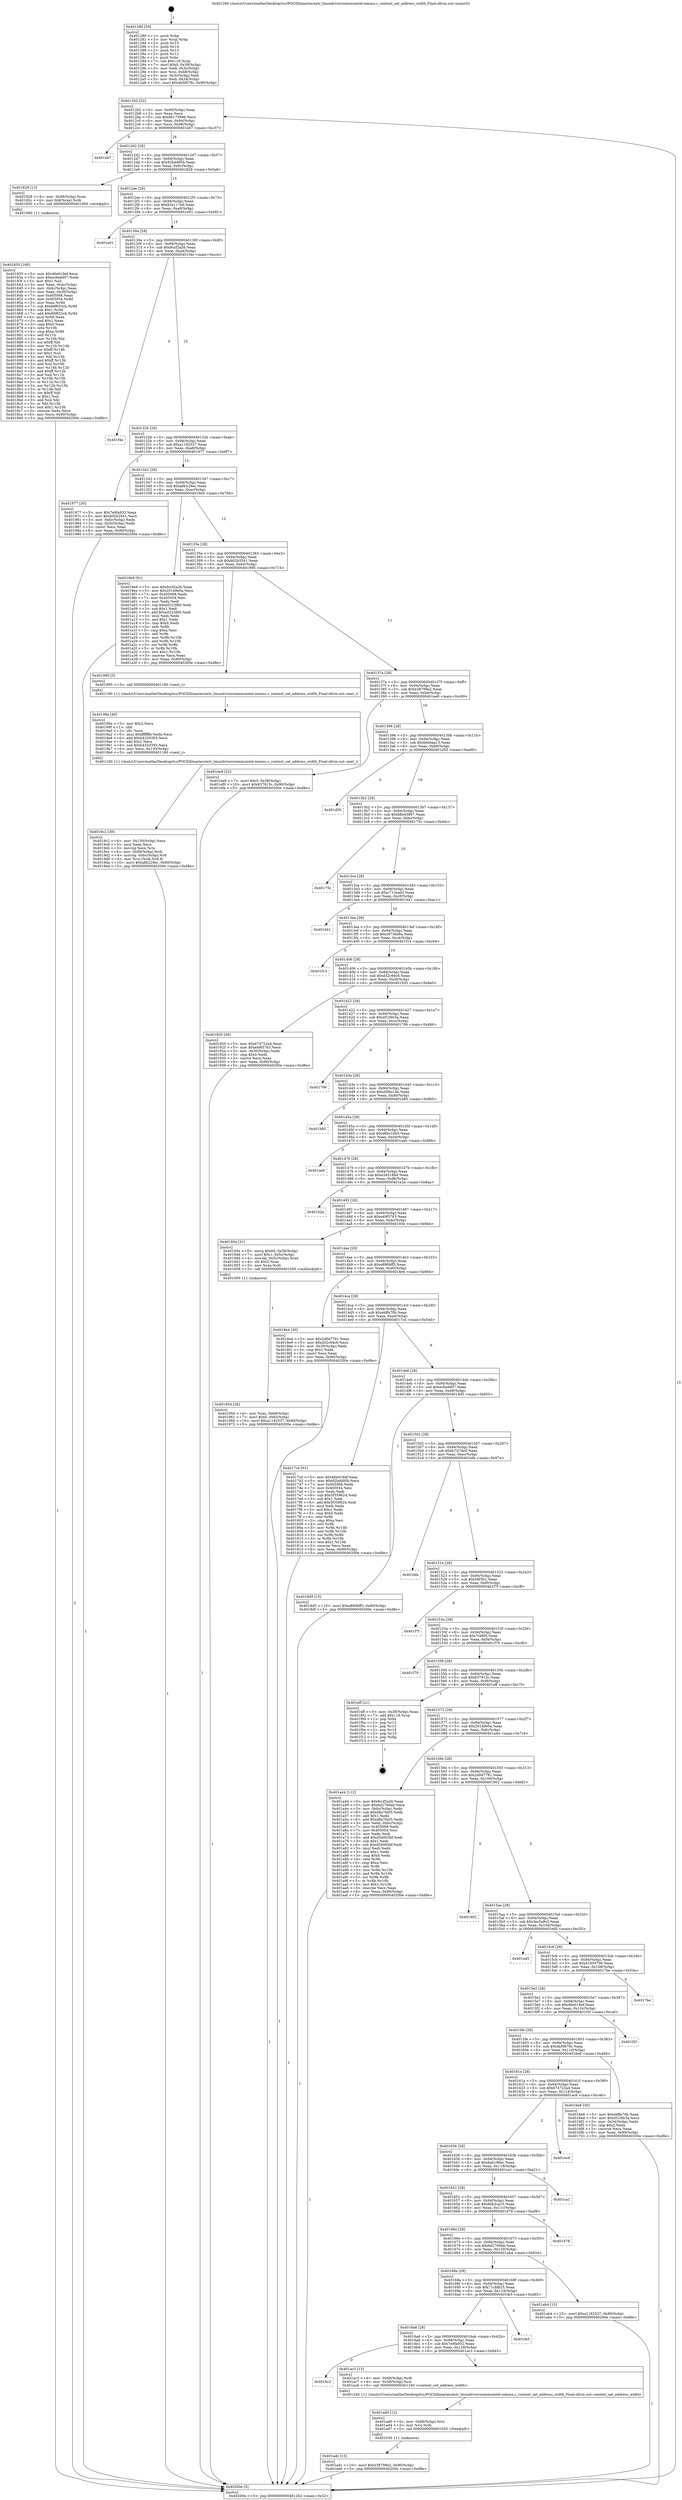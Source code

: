 digraph "0x401280" {
  label = "0x401280 (/mnt/c/Users/mathe/Desktop/tcc/POCII/binaries/extr_linuxdriversiommuintel-iommu.c_context_set_address_width_Final-ollvm.out::main(0))"
  labelloc = "t"
  node[shape=record]

  Entry [label="",width=0.3,height=0.3,shape=circle,fillcolor=black,style=filled]
  "0x4012b2" [label="{
     0x4012b2 [32]\l
     | [instrs]\l
     &nbsp;&nbsp;0x4012b2 \<+6\>: mov -0x90(%rbp),%eax\l
     &nbsp;&nbsp;0x4012b8 \<+2\>: mov %eax,%ecx\l
     &nbsp;&nbsp;0x4012ba \<+6\>: sub $0x86175996,%ecx\l
     &nbsp;&nbsp;0x4012c0 \<+6\>: mov %eax,-0x94(%rbp)\l
     &nbsp;&nbsp;0x4012c6 \<+6\>: mov %ecx,-0x98(%rbp)\l
     &nbsp;&nbsp;0x4012cc \<+6\>: je 0000000000401eb7 \<main+0xc37\>\l
  }"]
  "0x401eb7" [label="{
     0x401eb7\l
  }", style=dashed]
  "0x4012d2" [label="{
     0x4012d2 [28]\l
     | [instrs]\l
     &nbsp;&nbsp;0x4012d2 \<+5\>: jmp 00000000004012d7 \<main+0x57\>\l
     &nbsp;&nbsp;0x4012d7 \<+6\>: mov -0x94(%rbp),%eax\l
     &nbsp;&nbsp;0x4012dd \<+5\>: sub $0x92bdd95b,%eax\l
     &nbsp;&nbsp;0x4012e2 \<+6\>: mov %eax,-0x9c(%rbp)\l
     &nbsp;&nbsp;0x4012e8 \<+6\>: je 0000000000401828 \<main+0x5a8\>\l
  }"]
  Exit [label="",width=0.3,height=0.3,shape=circle,fillcolor=black,style=filled,peripheries=2]
  "0x401828" [label="{
     0x401828 [13]\l
     | [instrs]\l
     &nbsp;&nbsp;0x401828 \<+4\>: mov -0x48(%rbp),%rax\l
     &nbsp;&nbsp;0x40182c \<+4\>: mov 0x8(%rax),%rdi\l
     &nbsp;&nbsp;0x401830 \<+5\>: call 0000000000401060 \<atoi@plt\>\l
     | [calls]\l
     &nbsp;&nbsp;0x401060 \{1\} (unknown)\l
  }"]
  "0x4012ee" [label="{
     0x4012ee [28]\l
     | [instrs]\l
     &nbsp;&nbsp;0x4012ee \<+5\>: jmp 00000000004012f3 \<main+0x73\>\l
     &nbsp;&nbsp;0x4012f3 \<+6\>: mov -0x94(%rbp),%eax\l
     &nbsp;&nbsp;0x4012f9 \<+5\>: sub $0x92e117e6,%eax\l
     &nbsp;&nbsp;0x4012fe \<+6\>: mov %eax,-0xa0(%rbp)\l
     &nbsp;&nbsp;0x401304 \<+6\>: je 0000000000401e01 \<main+0xb81\>\l
  }"]
  "0x401adc" [label="{
     0x401adc [15]\l
     | [instrs]\l
     &nbsp;&nbsp;0x401adc \<+10\>: movl $0xb38799e2,-0x90(%rbp)\l
     &nbsp;&nbsp;0x401ae6 \<+5\>: jmp 000000000040200e \<main+0xd8e\>\l
  }"]
  "0x401e01" [label="{
     0x401e01\l
  }", style=dashed]
  "0x40130a" [label="{
     0x40130a [28]\l
     | [instrs]\l
     &nbsp;&nbsp;0x40130a \<+5\>: jmp 000000000040130f \<main+0x8f\>\l
     &nbsp;&nbsp;0x40130f \<+6\>: mov -0x94(%rbp),%eax\l
     &nbsp;&nbsp;0x401315 \<+5\>: sub $0x9ccf2a26,%eax\l
     &nbsp;&nbsp;0x40131a \<+6\>: mov %eax,-0xa4(%rbp)\l
     &nbsp;&nbsp;0x401320 \<+6\>: je 0000000000401f4e \<main+0xcce\>\l
  }"]
  "0x401ad0" [label="{
     0x401ad0 [12]\l
     | [instrs]\l
     &nbsp;&nbsp;0x401ad0 \<+4\>: mov -0x68(%rbp),%rsi\l
     &nbsp;&nbsp;0x401ad4 \<+3\>: mov %rsi,%rdi\l
     &nbsp;&nbsp;0x401ad7 \<+5\>: call 0000000000401030 \<free@plt\>\l
     | [calls]\l
     &nbsp;&nbsp;0x401030 \{1\} (unknown)\l
  }"]
  "0x401f4e" [label="{
     0x401f4e\l
  }", style=dashed]
  "0x401326" [label="{
     0x401326 [28]\l
     | [instrs]\l
     &nbsp;&nbsp;0x401326 \<+5\>: jmp 000000000040132b \<main+0xab\>\l
     &nbsp;&nbsp;0x40132b \<+6\>: mov -0x94(%rbp),%eax\l
     &nbsp;&nbsp;0x401331 \<+5\>: sub $0xa1182537,%eax\l
     &nbsp;&nbsp;0x401336 \<+6\>: mov %eax,-0xa8(%rbp)\l
     &nbsp;&nbsp;0x40133c \<+6\>: je 0000000000401977 \<main+0x6f7\>\l
  }"]
  "0x4016c2" [label="{
     0x4016c2\l
  }", style=dashed]
  "0x401977" [label="{
     0x401977 [30]\l
     | [instrs]\l
     &nbsp;&nbsp;0x401977 \<+5\>: mov $0x7e9fa932,%eax\l
     &nbsp;&nbsp;0x40197c \<+5\>: mov $0xb02b3541,%ecx\l
     &nbsp;&nbsp;0x401981 \<+3\>: mov -0x6c(%rbp),%edx\l
     &nbsp;&nbsp;0x401984 \<+3\>: cmp -0x5c(%rbp),%edx\l
     &nbsp;&nbsp;0x401987 \<+3\>: cmovl %ecx,%eax\l
     &nbsp;&nbsp;0x40198a \<+6\>: mov %eax,-0x90(%rbp)\l
     &nbsp;&nbsp;0x401990 \<+5\>: jmp 000000000040200e \<main+0xd8e\>\l
  }"]
  "0x401342" [label="{
     0x401342 [28]\l
     | [instrs]\l
     &nbsp;&nbsp;0x401342 \<+5\>: jmp 0000000000401347 \<main+0xc7\>\l
     &nbsp;&nbsp;0x401347 \<+6\>: mov -0x94(%rbp),%eax\l
     &nbsp;&nbsp;0x40134d \<+5\>: sub $0xa8b229ec,%eax\l
     &nbsp;&nbsp;0x401352 \<+6\>: mov %eax,-0xac(%rbp)\l
     &nbsp;&nbsp;0x401358 \<+6\>: je 00000000004019e9 \<main+0x769\>\l
  }"]
  "0x401ac3" [label="{
     0x401ac3 [13]\l
     | [instrs]\l
     &nbsp;&nbsp;0x401ac3 \<+4\>: mov -0x68(%rbp),%rdi\l
     &nbsp;&nbsp;0x401ac7 \<+4\>: mov -0x58(%rbp),%rsi\l
     &nbsp;&nbsp;0x401acb \<+5\>: call 0000000000401240 \<context_set_address_width\>\l
     | [calls]\l
     &nbsp;&nbsp;0x401240 \{1\} (/mnt/c/Users/mathe/Desktop/tcc/POCII/binaries/extr_linuxdriversiommuintel-iommu.c_context_set_address_width_Final-ollvm.out::context_set_address_width)\l
  }"]
  "0x4019e9" [label="{
     0x4019e9 [91]\l
     | [instrs]\l
     &nbsp;&nbsp;0x4019e9 \<+5\>: mov $0x9ccf2a26,%eax\l
     &nbsp;&nbsp;0x4019ee \<+5\>: mov $0x20149e0a,%ecx\l
     &nbsp;&nbsp;0x4019f3 \<+7\>: mov 0x405068,%edx\l
     &nbsp;&nbsp;0x4019fa \<+7\>: mov 0x405054,%esi\l
     &nbsp;&nbsp;0x401a01 \<+2\>: mov %edx,%edi\l
     &nbsp;&nbsp;0x401a03 \<+6\>: sub $0xe0223f60,%edi\l
     &nbsp;&nbsp;0x401a09 \<+3\>: sub $0x1,%edi\l
     &nbsp;&nbsp;0x401a0c \<+6\>: add $0xe0223f60,%edi\l
     &nbsp;&nbsp;0x401a12 \<+3\>: imul %edi,%edx\l
     &nbsp;&nbsp;0x401a15 \<+3\>: and $0x1,%edx\l
     &nbsp;&nbsp;0x401a18 \<+3\>: cmp $0x0,%edx\l
     &nbsp;&nbsp;0x401a1b \<+4\>: sete %r8b\l
     &nbsp;&nbsp;0x401a1f \<+3\>: cmp $0xa,%esi\l
     &nbsp;&nbsp;0x401a22 \<+4\>: setl %r9b\l
     &nbsp;&nbsp;0x401a26 \<+3\>: mov %r8b,%r10b\l
     &nbsp;&nbsp;0x401a29 \<+3\>: and %r9b,%r10b\l
     &nbsp;&nbsp;0x401a2c \<+3\>: xor %r9b,%r8b\l
     &nbsp;&nbsp;0x401a2f \<+3\>: or %r8b,%r10b\l
     &nbsp;&nbsp;0x401a32 \<+4\>: test $0x1,%r10b\l
     &nbsp;&nbsp;0x401a36 \<+3\>: cmovne %ecx,%eax\l
     &nbsp;&nbsp;0x401a39 \<+6\>: mov %eax,-0x90(%rbp)\l
     &nbsp;&nbsp;0x401a3f \<+5\>: jmp 000000000040200e \<main+0xd8e\>\l
  }"]
  "0x40135e" [label="{
     0x40135e [28]\l
     | [instrs]\l
     &nbsp;&nbsp;0x40135e \<+5\>: jmp 0000000000401363 \<main+0xe3\>\l
     &nbsp;&nbsp;0x401363 \<+6\>: mov -0x94(%rbp),%eax\l
     &nbsp;&nbsp;0x401369 \<+5\>: sub $0xb02b3541,%eax\l
     &nbsp;&nbsp;0x40136e \<+6\>: mov %eax,-0xb0(%rbp)\l
     &nbsp;&nbsp;0x401374 \<+6\>: je 0000000000401995 \<main+0x715\>\l
  }"]
  "0x4016a6" [label="{
     0x4016a6 [28]\l
     | [instrs]\l
     &nbsp;&nbsp;0x4016a6 \<+5\>: jmp 00000000004016ab \<main+0x42b\>\l
     &nbsp;&nbsp;0x4016ab \<+6\>: mov -0x94(%rbp),%eax\l
     &nbsp;&nbsp;0x4016b1 \<+5\>: sub $0x7e9fa932,%eax\l
     &nbsp;&nbsp;0x4016b6 \<+6\>: mov %eax,-0x128(%rbp)\l
     &nbsp;&nbsp;0x4016bc \<+6\>: je 0000000000401ac3 \<main+0x843\>\l
  }"]
  "0x401995" [label="{
     0x401995 [5]\l
     | [instrs]\l
     &nbsp;&nbsp;0x401995 \<+5\>: call 0000000000401160 \<next_i\>\l
     | [calls]\l
     &nbsp;&nbsp;0x401160 \{1\} (/mnt/c/Users/mathe/Desktop/tcc/POCII/binaries/extr_linuxdriversiommuintel-iommu.c_context_set_address_width_Final-ollvm.out::next_i)\l
  }"]
  "0x40137a" [label="{
     0x40137a [28]\l
     | [instrs]\l
     &nbsp;&nbsp;0x40137a \<+5\>: jmp 000000000040137f \<main+0xff\>\l
     &nbsp;&nbsp;0x40137f \<+6\>: mov -0x94(%rbp),%eax\l
     &nbsp;&nbsp;0x401385 \<+5\>: sub $0xb38799e2,%eax\l
     &nbsp;&nbsp;0x40138a \<+6\>: mov %eax,-0xb4(%rbp)\l
     &nbsp;&nbsp;0x401390 \<+6\>: je 0000000000401ee9 \<main+0xc69\>\l
  }"]
  "0x401fe5" [label="{
     0x401fe5\l
  }", style=dashed]
  "0x401ee9" [label="{
     0x401ee9 [22]\l
     | [instrs]\l
     &nbsp;&nbsp;0x401ee9 \<+7\>: movl $0x0,-0x38(%rbp)\l
     &nbsp;&nbsp;0x401ef0 \<+10\>: movl $0x837915c,-0x90(%rbp)\l
     &nbsp;&nbsp;0x401efa \<+5\>: jmp 000000000040200e \<main+0xd8e\>\l
  }"]
  "0x401396" [label="{
     0x401396 [28]\l
     | [instrs]\l
     &nbsp;&nbsp;0x401396 \<+5\>: jmp 000000000040139b \<main+0x11b\>\l
     &nbsp;&nbsp;0x40139b \<+6\>: mov -0x94(%rbp),%eax\l
     &nbsp;&nbsp;0x4013a1 \<+5\>: sub $0xb6ebaa13,%eax\l
     &nbsp;&nbsp;0x4013a6 \<+6\>: mov %eax,-0xb8(%rbp)\l
     &nbsp;&nbsp;0x4013ac \<+6\>: je 0000000000401d50 \<main+0xad0\>\l
  }"]
  "0x40168a" [label="{
     0x40168a [28]\l
     | [instrs]\l
     &nbsp;&nbsp;0x40168a \<+5\>: jmp 000000000040168f \<main+0x40f\>\l
     &nbsp;&nbsp;0x40168f \<+6\>: mov -0x94(%rbp),%eax\l
     &nbsp;&nbsp;0x401695 \<+5\>: sub $0x71cfdb25,%eax\l
     &nbsp;&nbsp;0x40169a \<+6\>: mov %eax,-0x124(%rbp)\l
     &nbsp;&nbsp;0x4016a0 \<+6\>: je 0000000000401fe5 \<main+0xd65\>\l
  }"]
  "0x401d50" [label="{
     0x401d50\l
  }", style=dashed]
  "0x4013b2" [label="{
     0x4013b2 [28]\l
     | [instrs]\l
     &nbsp;&nbsp;0x4013b2 \<+5\>: jmp 00000000004013b7 \<main+0x137\>\l
     &nbsp;&nbsp;0x4013b7 \<+6\>: mov -0x94(%rbp),%eax\l
     &nbsp;&nbsp;0x4013bd \<+5\>: sub $0xb8a43867,%eax\l
     &nbsp;&nbsp;0x4013c2 \<+6\>: mov %eax,-0xbc(%rbp)\l
     &nbsp;&nbsp;0x4013c8 \<+6\>: je 000000000040175c \<main+0x4dc\>\l
  }"]
  "0x401ab4" [label="{
     0x401ab4 [15]\l
     | [instrs]\l
     &nbsp;&nbsp;0x401ab4 \<+10\>: movl $0xa1182537,-0x90(%rbp)\l
     &nbsp;&nbsp;0x401abe \<+5\>: jmp 000000000040200e \<main+0xd8e\>\l
  }"]
  "0x40175c" [label="{
     0x40175c\l
  }", style=dashed]
  "0x4013ce" [label="{
     0x4013ce [28]\l
     | [instrs]\l
     &nbsp;&nbsp;0x4013ce \<+5\>: jmp 00000000004013d3 \<main+0x153\>\l
     &nbsp;&nbsp;0x4013d3 \<+6\>: mov -0x94(%rbp),%eax\l
     &nbsp;&nbsp;0x4013d9 \<+5\>: sub $0xc713ead3,%eax\l
     &nbsp;&nbsp;0x4013de \<+6\>: mov %eax,-0xc0(%rbp)\l
     &nbsp;&nbsp;0x4013e4 \<+6\>: je 0000000000401d41 \<main+0xac1\>\l
  }"]
  "0x40166e" [label="{
     0x40166e [28]\l
     | [instrs]\l
     &nbsp;&nbsp;0x40166e \<+5\>: jmp 0000000000401673 \<main+0x3f3\>\l
     &nbsp;&nbsp;0x401673 \<+6\>: mov -0x94(%rbp),%eax\l
     &nbsp;&nbsp;0x401679 \<+5\>: sub $0x6d2769ab,%eax\l
     &nbsp;&nbsp;0x40167e \<+6\>: mov %eax,-0x120(%rbp)\l
     &nbsp;&nbsp;0x401684 \<+6\>: je 0000000000401ab4 \<main+0x834\>\l
  }"]
  "0x401d41" [label="{
     0x401d41\l
  }", style=dashed]
  "0x4013ea" [label="{
     0x4013ea [28]\l
     | [instrs]\l
     &nbsp;&nbsp;0x4013ea \<+5\>: jmp 00000000004013ef \<main+0x16f\>\l
     &nbsp;&nbsp;0x4013ef \<+6\>: mov -0x94(%rbp),%eax\l
     &nbsp;&nbsp;0x4013f5 \<+5\>: sub $0xc873eb8a,%eax\l
     &nbsp;&nbsp;0x4013fa \<+6\>: mov %eax,-0xc4(%rbp)\l
     &nbsp;&nbsp;0x401400 \<+6\>: je 0000000000401f14 \<main+0xc94\>\l
  }"]
  "0x401d78" [label="{
     0x401d78\l
  }", style=dashed]
  "0x401f14" [label="{
     0x401f14\l
  }", style=dashed]
  "0x401406" [label="{
     0x401406 [28]\l
     | [instrs]\l
     &nbsp;&nbsp;0x401406 \<+5\>: jmp 000000000040140b \<main+0x18b\>\l
     &nbsp;&nbsp;0x40140b \<+6\>: mov -0x94(%rbp),%eax\l
     &nbsp;&nbsp;0x401411 \<+5\>: sub $0xd32c94c6,%eax\l
     &nbsp;&nbsp;0x401416 \<+6\>: mov %eax,-0xc8(%rbp)\l
     &nbsp;&nbsp;0x40141c \<+6\>: je 0000000000401920 \<main+0x6a0\>\l
  }"]
  "0x401652" [label="{
     0x401652 [28]\l
     | [instrs]\l
     &nbsp;&nbsp;0x401652 \<+5\>: jmp 0000000000401657 \<main+0x3d7\>\l
     &nbsp;&nbsp;0x401657 \<+6\>: mov -0x94(%rbp),%eax\l
     &nbsp;&nbsp;0x40165d \<+5\>: sub $0x6bb2ca15,%eax\l
     &nbsp;&nbsp;0x401662 \<+6\>: mov %eax,-0x11c(%rbp)\l
     &nbsp;&nbsp;0x401668 \<+6\>: je 0000000000401d78 \<main+0xaf8\>\l
  }"]
  "0x401920" [label="{
     0x401920 [30]\l
     | [instrs]\l
     &nbsp;&nbsp;0x401920 \<+5\>: mov $0x674722a4,%eax\l
     &nbsp;&nbsp;0x401925 \<+5\>: mov $0xe49f5763,%ecx\l
     &nbsp;&nbsp;0x40192a \<+3\>: mov -0x30(%rbp),%edx\l
     &nbsp;&nbsp;0x40192d \<+3\>: cmp $0x0,%edx\l
     &nbsp;&nbsp;0x401930 \<+3\>: cmove %ecx,%eax\l
     &nbsp;&nbsp;0x401933 \<+6\>: mov %eax,-0x90(%rbp)\l
     &nbsp;&nbsp;0x401939 \<+5\>: jmp 000000000040200e \<main+0xd8e\>\l
  }"]
  "0x401422" [label="{
     0x401422 [28]\l
     | [instrs]\l
     &nbsp;&nbsp;0x401422 \<+5\>: jmp 0000000000401427 \<main+0x1a7\>\l
     &nbsp;&nbsp;0x401427 \<+6\>: mov -0x94(%rbp),%eax\l
     &nbsp;&nbsp;0x40142d \<+5\>: sub $0xd516fc3a,%eax\l
     &nbsp;&nbsp;0x401432 \<+6\>: mov %eax,-0xcc(%rbp)\l
     &nbsp;&nbsp;0x401438 \<+6\>: je 0000000000401706 \<main+0x486\>\l
  }"]
  "0x401ca1" [label="{
     0x401ca1\l
  }", style=dashed]
  "0x401706" [label="{
     0x401706\l
  }", style=dashed]
  "0x40143e" [label="{
     0x40143e [28]\l
     | [instrs]\l
     &nbsp;&nbsp;0x40143e \<+5\>: jmp 0000000000401443 \<main+0x1c3\>\l
     &nbsp;&nbsp;0x401443 \<+6\>: mov -0x94(%rbp),%eax\l
     &nbsp;&nbsp;0x401449 \<+5\>: sub $0xd5f6a14b,%eax\l
     &nbsp;&nbsp;0x40144e \<+6\>: mov %eax,-0xd0(%rbp)\l
     &nbsp;&nbsp;0x401454 \<+6\>: je 0000000000401b85 \<main+0x905\>\l
  }"]
  "0x401636" [label="{
     0x401636 [28]\l
     | [instrs]\l
     &nbsp;&nbsp;0x401636 \<+5\>: jmp 000000000040163b \<main+0x3bb\>\l
     &nbsp;&nbsp;0x40163b \<+6\>: mov -0x94(%rbp),%eax\l
     &nbsp;&nbsp;0x401641 \<+5\>: sub $0x6a4196ec,%eax\l
     &nbsp;&nbsp;0x401646 \<+6\>: mov %eax,-0x118(%rbp)\l
     &nbsp;&nbsp;0x40164c \<+6\>: je 0000000000401ca1 \<main+0xa21\>\l
  }"]
  "0x401b85" [label="{
     0x401b85\l
  }", style=dashed]
  "0x40145a" [label="{
     0x40145a [28]\l
     | [instrs]\l
     &nbsp;&nbsp;0x40145a \<+5\>: jmp 000000000040145f \<main+0x1df\>\l
     &nbsp;&nbsp;0x40145f \<+6\>: mov -0x94(%rbp),%eax\l
     &nbsp;&nbsp;0x401465 \<+5\>: sub $0xd6bc1bb5,%eax\l
     &nbsp;&nbsp;0x40146a \<+6\>: mov %eax,-0xd4(%rbp)\l
     &nbsp;&nbsp;0x401470 \<+6\>: je 0000000000401aeb \<main+0x86b\>\l
  }"]
  "0x401ec6" [label="{
     0x401ec6\l
  }", style=dashed]
  "0x401aeb" [label="{
     0x401aeb\l
  }", style=dashed]
  "0x401476" [label="{
     0x401476 [28]\l
     | [instrs]\l
     &nbsp;&nbsp;0x401476 \<+5\>: jmp 000000000040147b \<main+0x1fb\>\l
     &nbsp;&nbsp;0x40147b \<+6\>: mov -0x94(%rbp),%eax\l
     &nbsp;&nbsp;0x401481 \<+5\>: sub $0xe34518b0,%eax\l
     &nbsp;&nbsp;0x401486 \<+6\>: mov %eax,-0xd8(%rbp)\l
     &nbsp;&nbsp;0x40148c \<+6\>: je 0000000000401b2a \<main+0x8aa\>\l
  }"]
  "0x4019c2" [label="{
     0x4019c2 [39]\l
     | [instrs]\l
     &nbsp;&nbsp;0x4019c2 \<+6\>: mov -0x130(%rbp),%ecx\l
     &nbsp;&nbsp;0x4019c8 \<+3\>: imul %eax,%ecx\l
     &nbsp;&nbsp;0x4019cb \<+3\>: movslq %ecx,%rsi\l
     &nbsp;&nbsp;0x4019ce \<+4\>: mov -0x68(%rbp),%rdi\l
     &nbsp;&nbsp;0x4019d2 \<+4\>: movslq -0x6c(%rbp),%r8\l
     &nbsp;&nbsp;0x4019d6 \<+4\>: mov %rsi,(%rdi,%r8,8)\l
     &nbsp;&nbsp;0x4019da \<+10\>: movl $0xa8b229ec,-0x90(%rbp)\l
     &nbsp;&nbsp;0x4019e4 \<+5\>: jmp 000000000040200e \<main+0xd8e\>\l
  }"]
  "0x401b2a" [label="{
     0x401b2a\l
  }", style=dashed]
  "0x401492" [label="{
     0x401492 [28]\l
     | [instrs]\l
     &nbsp;&nbsp;0x401492 \<+5\>: jmp 0000000000401497 \<main+0x217\>\l
     &nbsp;&nbsp;0x401497 \<+6\>: mov -0x94(%rbp),%eax\l
     &nbsp;&nbsp;0x40149d \<+5\>: sub $0xe49f5763,%eax\l
     &nbsp;&nbsp;0x4014a2 \<+6\>: mov %eax,-0xdc(%rbp)\l
     &nbsp;&nbsp;0x4014a8 \<+6\>: je 000000000040193e \<main+0x6be\>\l
  }"]
  "0x40199a" [label="{
     0x40199a [40]\l
     | [instrs]\l
     &nbsp;&nbsp;0x40199a \<+5\>: mov $0x2,%ecx\l
     &nbsp;&nbsp;0x40199f \<+1\>: cltd\l
     &nbsp;&nbsp;0x4019a0 \<+2\>: idiv %ecx\l
     &nbsp;&nbsp;0x4019a2 \<+6\>: imul $0xfffffffe,%edx,%ecx\l
     &nbsp;&nbsp;0x4019a8 \<+6\>: add $0xb4320393,%ecx\l
     &nbsp;&nbsp;0x4019ae \<+3\>: add $0x1,%ecx\l
     &nbsp;&nbsp;0x4019b1 \<+6\>: sub $0xb4320393,%ecx\l
     &nbsp;&nbsp;0x4019b7 \<+6\>: mov %ecx,-0x130(%rbp)\l
     &nbsp;&nbsp;0x4019bd \<+5\>: call 0000000000401160 \<next_i\>\l
     | [calls]\l
     &nbsp;&nbsp;0x401160 \{1\} (/mnt/c/Users/mathe/Desktop/tcc/POCII/binaries/extr_linuxdriversiommuintel-iommu.c_context_set_address_width_Final-ollvm.out::next_i)\l
  }"]
  "0x40193e" [label="{
     0x40193e [31]\l
     | [instrs]\l
     &nbsp;&nbsp;0x40193e \<+8\>: movq $0x64,-0x58(%rbp)\l
     &nbsp;&nbsp;0x401946 \<+7\>: movl $0x1,-0x5c(%rbp)\l
     &nbsp;&nbsp;0x40194d \<+4\>: movslq -0x5c(%rbp),%rax\l
     &nbsp;&nbsp;0x401951 \<+4\>: shl $0x3,%rax\l
     &nbsp;&nbsp;0x401955 \<+3\>: mov %rax,%rdi\l
     &nbsp;&nbsp;0x401958 \<+5\>: call 0000000000401050 \<malloc@plt\>\l
     | [calls]\l
     &nbsp;&nbsp;0x401050 \{1\} (unknown)\l
  }"]
  "0x4014ae" [label="{
     0x4014ae [28]\l
     | [instrs]\l
     &nbsp;&nbsp;0x4014ae \<+5\>: jmp 00000000004014b3 \<main+0x233\>\l
     &nbsp;&nbsp;0x4014b3 \<+6\>: mov -0x94(%rbp),%eax\l
     &nbsp;&nbsp;0x4014b9 \<+5\>: sub $0xe890bff3,%eax\l
     &nbsp;&nbsp;0x4014be \<+6\>: mov %eax,-0xe0(%rbp)\l
     &nbsp;&nbsp;0x4014c4 \<+6\>: je 00000000004018e4 \<main+0x664\>\l
  }"]
  "0x40195d" [label="{
     0x40195d [26]\l
     | [instrs]\l
     &nbsp;&nbsp;0x40195d \<+4\>: mov %rax,-0x68(%rbp)\l
     &nbsp;&nbsp;0x401961 \<+7\>: movl $0x0,-0x6c(%rbp)\l
     &nbsp;&nbsp;0x401968 \<+10\>: movl $0xa1182537,-0x90(%rbp)\l
     &nbsp;&nbsp;0x401972 \<+5\>: jmp 000000000040200e \<main+0xd8e\>\l
  }"]
  "0x4018e4" [label="{
     0x4018e4 [30]\l
     | [instrs]\l
     &nbsp;&nbsp;0x4018e4 \<+5\>: mov $0x2d0d7781,%eax\l
     &nbsp;&nbsp;0x4018e9 \<+5\>: mov $0xd32c94c6,%ecx\l
     &nbsp;&nbsp;0x4018ee \<+3\>: mov -0x30(%rbp),%edx\l
     &nbsp;&nbsp;0x4018f1 \<+3\>: cmp $0x1,%edx\l
     &nbsp;&nbsp;0x4018f4 \<+3\>: cmovl %ecx,%eax\l
     &nbsp;&nbsp;0x4018f7 \<+6\>: mov %eax,-0x90(%rbp)\l
     &nbsp;&nbsp;0x4018fd \<+5\>: jmp 000000000040200e \<main+0xd8e\>\l
  }"]
  "0x4014ca" [label="{
     0x4014ca [28]\l
     | [instrs]\l
     &nbsp;&nbsp;0x4014ca \<+5\>: jmp 00000000004014cf \<main+0x24f\>\l
     &nbsp;&nbsp;0x4014cf \<+6\>: mov -0x94(%rbp),%eax\l
     &nbsp;&nbsp;0x4014d5 \<+5\>: sub $0xebffa70b,%eax\l
     &nbsp;&nbsp;0x4014da \<+6\>: mov %eax,-0xe4(%rbp)\l
     &nbsp;&nbsp;0x4014e0 \<+6\>: je 00000000004017cd \<main+0x54d\>\l
  }"]
  "0x401835" [label="{
     0x401835 [160]\l
     | [instrs]\l
     &nbsp;&nbsp;0x401835 \<+5\>: mov $0x46e019ef,%ecx\l
     &nbsp;&nbsp;0x40183a \<+5\>: mov $0xec6edd07,%edx\l
     &nbsp;&nbsp;0x40183f \<+3\>: mov $0x1,%sil\l
     &nbsp;&nbsp;0x401842 \<+3\>: mov %eax,-0x4c(%rbp)\l
     &nbsp;&nbsp;0x401845 \<+3\>: mov -0x4c(%rbp),%eax\l
     &nbsp;&nbsp;0x401848 \<+3\>: mov %eax,-0x30(%rbp)\l
     &nbsp;&nbsp;0x40184b \<+7\>: mov 0x405068,%eax\l
     &nbsp;&nbsp;0x401852 \<+8\>: mov 0x405054,%r8d\l
     &nbsp;&nbsp;0x40185a \<+3\>: mov %eax,%r9d\l
     &nbsp;&nbsp;0x40185d \<+7\>: sub $0x66f653cb,%r9d\l
     &nbsp;&nbsp;0x401864 \<+4\>: sub $0x1,%r9d\l
     &nbsp;&nbsp;0x401868 \<+7\>: add $0x66f653cb,%r9d\l
     &nbsp;&nbsp;0x40186f \<+4\>: imul %r9d,%eax\l
     &nbsp;&nbsp;0x401873 \<+3\>: and $0x1,%eax\l
     &nbsp;&nbsp;0x401876 \<+3\>: cmp $0x0,%eax\l
     &nbsp;&nbsp;0x401879 \<+4\>: sete %r10b\l
     &nbsp;&nbsp;0x40187d \<+4\>: cmp $0xa,%r8d\l
     &nbsp;&nbsp;0x401881 \<+4\>: setl %r11b\l
     &nbsp;&nbsp;0x401885 \<+3\>: mov %r10b,%bl\l
     &nbsp;&nbsp;0x401888 \<+3\>: xor $0xff,%bl\l
     &nbsp;&nbsp;0x40188b \<+3\>: mov %r11b,%r14b\l
     &nbsp;&nbsp;0x40188e \<+4\>: xor $0xff,%r14b\l
     &nbsp;&nbsp;0x401892 \<+4\>: xor $0x1,%sil\l
     &nbsp;&nbsp;0x401896 \<+3\>: mov %bl,%r15b\l
     &nbsp;&nbsp;0x401899 \<+4\>: and $0xff,%r15b\l
     &nbsp;&nbsp;0x40189d \<+3\>: and %sil,%r10b\l
     &nbsp;&nbsp;0x4018a0 \<+3\>: mov %r14b,%r12b\l
     &nbsp;&nbsp;0x4018a3 \<+4\>: and $0xff,%r12b\l
     &nbsp;&nbsp;0x4018a7 \<+3\>: and %sil,%r11b\l
     &nbsp;&nbsp;0x4018aa \<+3\>: or %r10b,%r15b\l
     &nbsp;&nbsp;0x4018ad \<+3\>: or %r11b,%r12b\l
     &nbsp;&nbsp;0x4018b0 \<+3\>: xor %r12b,%r15b\l
     &nbsp;&nbsp;0x4018b3 \<+3\>: or %r14b,%bl\l
     &nbsp;&nbsp;0x4018b6 \<+3\>: xor $0xff,%bl\l
     &nbsp;&nbsp;0x4018b9 \<+4\>: or $0x1,%sil\l
     &nbsp;&nbsp;0x4018bd \<+3\>: and %sil,%bl\l
     &nbsp;&nbsp;0x4018c0 \<+3\>: or %bl,%r15b\l
     &nbsp;&nbsp;0x4018c3 \<+4\>: test $0x1,%r15b\l
     &nbsp;&nbsp;0x4018c7 \<+3\>: cmovne %edx,%ecx\l
     &nbsp;&nbsp;0x4018ca \<+6\>: mov %ecx,-0x90(%rbp)\l
     &nbsp;&nbsp;0x4018d0 \<+5\>: jmp 000000000040200e \<main+0xd8e\>\l
  }"]
  "0x4017cd" [label="{
     0x4017cd [91]\l
     | [instrs]\l
     &nbsp;&nbsp;0x4017cd \<+5\>: mov $0x46e019ef,%eax\l
     &nbsp;&nbsp;0x4017d2 \<+5\>: mov $0x92bdd95b,%ecx\l
     &nbsp;&nbsp;0x4017d7 \<+7\>: mov 0x405068,%edx\l
     &nbsp;&nbsp;0x4017de \<+7\>: mov 0x405054,%esi\l
     &nbsp;&nbsp;0x4017e5 \<+2\>: mov %edx,%edi\l
     &nbsp;&nbsp;0x4017e7 \<+6\>: sub $0x5f359624,%edi\l
     &nbsp;&nbsp;0x4017ed \<+3\>: sub $0x1,%edi\l
     &nbsp;&nbsp;0x4017f0 \<+6\>: add $0x5f359624,%edi\l
     &nbsp;&nbsp;0x4017f6 \<+3\>: imul %edi,%edx\l
     &nbsp;&nbsp;0x4017f9 \<+3\>: and $0x1,%edx\l
     &nbsp;&nbsp;0x4017fc \<+3\>: cmp $0x0,%edx\l
     &nbsp;&nbsp;0x4017ff \<+4\>: sete %r8b\l
     &nbsp;&nbsp;0x401803 \<+3\>: cmp $0xa,%esi\l
     &nbsp;&nbsp;0x401806 \<+4\>: setl %r9b\l
     &nbsp;&nbsp;0x40180a \<+3\>: mov %r8b,%r10b\l
     &nbsp;&nbsp;0x40180d \<+3\>: and %r9b,%r10b\l
     &nbsp;&nbsp;0x401810 \<+3\>: xor %r9b,%r8b\l
     &nbsp;&nbsp;0x401813 \<+3\>: or %r8b,%r10b\l
     &nbsp;&nbsp;0x401816 \<+4\>: test $0x1,%r10b\l
     &nbsp;&nbsp;0x40181a \<+3\>: cmovne %ecx,%eax\l
     &nbsp;&nbsp;0x40181d \<+6\>: mov %eax,-0x90(%rbp)\l
     &nbsp;&nbsp;0x401823 \<+5\>: jmp 000000000040200e \<main+0xd8e\>\l
  }"]
  "0x4014e6" [label="{
     0x4014e6 [28]\l
     | [instrs]\l
     &nbsp;&nbsp;0x4014e6 \<+5\>: jmp 00000000004014eb \<main+0x26b\>\l
     &nbsp;&nbsp;0x4014eb \<+6\>: mov -0x94(%rbp),%eax\l
     &nbsp;&nbsp;0x4014f1 \<+5\>: sub $0xec6edd07,%eax\l
     &nbsp;&nbsp;0x4014f6 \<+6\>: mov %eax,-0xe8(%rbp)\l
     &nbsp;&nbsp;0x4014fc \<+6\>: je 00000000004018d5 \<main+0x655\>\l
  }"]
  "0x401280" [label="{
     0x401280 [50]\l
     | [instrs]\l
     &nbsp;&nbsp;0x401280 \<+1\>: push %rbp\l
     &nbsp;&nbsp;0x401281 \<+3\>: mov %rsp,%rbp\l
     &nbsp;&nbsp;0x401284 \<+2\>: push %r15\l
     &nbsp;&nbsp;0x401286 \<+2\>: push %r14\l
     &nbsp;&nbsp;0x401288 \<+2\>: push %r13\l
     &nbsp;&nbsp;0x40128a \<+2\>: push %r12\l
     &nbsp;&nbsp;0x40128c \<+1\>: push %rbx\l
     &nbsp;&nbsp;0x40128d \<+7\>: sub $0x118,%rsp\l
     &nbsp;&nbsp;0x401294 \<+7\>: movl $0x0,-0x38(%rbp)\l
     &nbsp;&nbsp;0x40129b \<+3\>: mov %edi,-0x3c(%rbp)\l
     &nbsp;&nbsp;0x40129e \<+4\>: mov %rsi,-0x48(%rbp)\l
     &nbsp;&nbsp;0x4012a2 \<+3\>: mov -0x3c(%rbp),%edi\l
     &nbsp;&nbsp;0x4012a5 \<+3\>: mov %edi,-0x34(%rbp)\l
     &nbsp;&nbsp;0x4012a8 \<+10\>: movl $0x4b5f679c,-0x90(%rbp)\l
  }"]
  "0x4018d5" [label="{
     0x4018d5 [15]\l
     | [instrs]\l
     &nbsp;&nbsp;0x4018d5 \<+10\>: movl $0xe890bff3,-0x90(%rbp)\l
     &nbsp;&nbsp;0x4018df \<+5\>: jmp 000000000040200e \<main+0xd8e\>\l
  }"]
  "0x401502" [label="{
     0x401502 [28]\l
     | [instrs]\l
     &nbsp;&nbsp;0x401502 \<+5\>: jmp 0000000000401507 \<main+0x287\>\l
     &nbsp;&nbsp;0x401507 \<+6\>: mov -0x94(%rbp),%eax\l
     &nbsp;&nbsp;0x40150d \<+5\>: sub $0xfc7d7de5,%eax\l
     &nbsp;&nbsp;0x401512 \<+6\>: mov %eax,-0xec(%rbp)\l
     &nbsp;&nbsp;0x401518 \<+6\>: je 0000000000401bfa \<main+0x97a\>\l
  }"]
  "0x40200e" [label="{
     0x40200e [5]\l
     | [instrs]\l
     &nbsp;&nbsp;0x40200e \<+5\>: jmp 00000000004012b2 \<main+0x32\>\l
  }"]
  "0x401bfa" [label="{
     0x401bfa\l
  }", style=dashed]
  "0x40151e" [label="{
     0x40151e [28]\l
     | [instrs]\l
     &nbsp;&nbsp;0x40151e \<+5\>: jmp 0000000000401523 \<main+0x2a3\>\l
     &nbsp;&nbsp;0x401523 \<+6\>: mov -0x94(%rbp),%eax\l
     &nbsp;&nbsp;0x401529 \<+5\>: sub $0x56f3b1,%eax\l
     &nbsp;&nbsp;0x40152e \<+6\>: mov %eax,-0xf0(%rbp)\l
     &nbsp;&nbsp;0x401534 \<+6\>: je 0000000000401f7f \<main+0xcff\>\l
  }"]
  "0x40161a" [label="{
     0x40161a [28]\l
     | [instrs]\l
     &nbsp;&nbsp;0x40161a \<+5\>: jmp 000000000040161f \<main+0x39f\>\l
     &nbsp;&nbsp;0x40161f \<+6\>: mov -0x94(%rbp),%eax\l
     &nbsp;&nbsp;0x401625 \<+5\>: sub $0x674722a4,%eax\l
     &nbsp;&nbsp;0x40162a \<+6\>: mov %eax,-0x114(%rbp)\l
     &nbsp;&nbsp;0x401630 \<+6\>: je 0000000000401ec6 \<main+0xc46\>\l
  }"]
  "0x401f7f" [label="{
     0x401f7f\l
  }", style=dashed]
  "0x40153a" [label="{
     0x40153a [28]\l
     | [instrs]\l
     &nbsp;&nbsp;0x40153a \<+5\>: jmp 000000000040153f \<main+0x2bf\>\l
     &nbsp;&nbsp;0x40153f \<+6\>: mov -0x94(%rbp),%eax\l
     &nbsp;&nbsp;0x401545 \<+5\>: sub $0x7cbf00,%eax\l
     &nbsp;&nbsp;0x40154a \<+6\>: mov %eax,-0xf4(%rbp)\l
     &nbsp;&nbsp;0x401550 \<+6\>: je 0000000000401f70 \<main+0xcf0\>\l
  }"]
  "0x4016e8" [label="{
     0x4016e8 [30]\l
     | [instrs]\l
     &nbsp;&nbsp;0x4016e8 \<+5\>: mov $0xebffa70b,%eax\l
     &nbsp;&nbsp;0x4016ed \<+5\>: mov $0xd516fc3a,%ecx\l
     &nbsp;&nbsp;0x4016f2 \<+3\>: mov -0x34(%rbp),%edx\l
     &nbsp;&nbsp;0x4016f5 \<+3\>: cmp $0x2,%edx\l
     &nbsp;&nbsp;0x4016f8 \<+3\>: cmovne %ecx,%eax\l
     &nbsp;&nbsp;0x4016fb \<+6\>: mov %eax,-0x90(%rbp)\l
     &nbsp;&nbsp;0x401701 \<+5\>: jmp 000000000040200e \<main+0xd8e\>\l
  }"]
  "0x401f70" [label="{
     0x401f70\l
  }", style=dashed]
  "0x401556" [label="{
     0x401556 [28]\l
     | [instrs]\l
     &nbsp;&nbsp;0x401556 \<+5\>: jmp 000000000040155b \<main+0x2db\>\l
     &nbsp;&nbsp;0x40155b \<+6\>: mov -0x94(%rbp),%eax\l
     &nbsp;&nbsp;0x401561 \<+5\>: sub $0x837915c,%eax\l
     &nbsp;&nbsp;0x401566 \<+6\>: mov %eax,-0xf8(%rbp)\l
     &nbsp;&nbsp;0x40156c \<+6\>: je 0000000000401eff \<main+0xc7f\>\l
  }"]
  "0x4015fe" [label="{
     0x4015fe [28]\l
     | [instrs]\l
     &nbsp;&nbsp;0x4015fe \<+5\>: jmp 0000000000401603 \<main+0x383\>\l
     &nbsp;&nbsp;0x401603 \<+6\>: mov -0x94(%rbp),%eax\l
     &nbsp;&nbsp;0x401609 \<+5\>: sub $0x4b5f679c,%eax\l
     &nbsp;&nbsp;0x40160e \<+6\>: mov %eax,-0x110(%rbp)\l
     &nbsp;&nbsp;0x401614 \<+6\>: je 00000000004016e8 \<main+0x468\>\l
  }"]
  "0x401eff" [label="{
     0x401eff [21]\l
     | [instrs]\l
     &nbsp;&nbsp;0x401eff \<+3\>: mov -0x38(%rbp),%eax\l
     &nbsp;&nbsp;0x401f02 \<+7\>: add $0x118,%rsp\l
     &nbsp;&nbsp;0x401f09 \<+1\>: pop %rbx\l
     &nbsp;&nbsp;0x401f0a \<+2\>: pop %r12\l
     &nbsp;&nbsp;0x401f0c \<+2\>: pop %r13\l
     &nbsp;&nbsp;0x401f0e \<+2\>: pop %r14\l
     &nbsp;&nbsp;0x401f10 \<+2\>: pop %r15\l
     &nbsp;&nbsp;0x401f12 \<+1\>: pop %rbp\l
     &nbsp;&nbsp;0x401f13 \<+1\>: ret\l
  }"]
  "0x401572" [label="{
     0x401572 [28]\l
     | [instrs]\l
     &nbsp;&nbsp;0x401572 \<+5\>: jmp 0000000000401577 \<main+0x2f7\>\l
     &nbsp;&nbsp;0x401577 \<+6\>: mov -0x94(%rbp),%eax\l
     &nbsp;&nbsp;0x40157d \<+5\>: sub $0x20149e0a,%eax\l
     &nbsp;&nbsp;0x401582 \<+6\>: mov %eax,-0xfc(%rbp)\l
     &nbsp;&nbsp;0x401588 \<+6\>: je 0000000000401a44 \<main+0x7c4\>\l
  }"]
  "0x401f2f" [label="{
     0x401f2f\l
  }", style=dashed]
  "0x401a44" [label="{
     0x401a44 [112]\l
     | [instrs]\l
     &nbsp;&nbsp;0x401a44 \<+5\>: mov $0x9ccf2a26,%eax\l
     &nbsp;&nbsp;0x401a49 \<+5\>: mov $0x6d2769ab,%ecx\l
     &nbsp;&nbsp;0x401a4e \<+3\>: mov -0x6c(%rbp),%edx\l
     &nbsp;&nbsp;0x401a51 \<+6\>: sub $0xd8a7fa05,%edx\l
     &nbsp;&nbsp;0x401a57 \<+3\>: add $0x1,%edx\l
     &nbsp;&nbsp;0x401a5a \<+6\>: add $0xd8a7fa05,%edx\l
     &nbsp;&nbsp;0x401a60 \<+3\>: mov %edx,-0x6c(%rbp)\l
     &nbsp;&nbsp;0x401a63 \<+7\>: mov 0x405068,%edx\l
     &nbsp;&nbsp;0x401a6a \<+7\>: mov 0x405054,%esi\l
     &nbsp;&nbsp;0x401a71 \<+2\>: mov %edx,%edi\l
     &nbsp;&nbsp;0x401a73 \<+6\>: add $0xd54003bf,%edi\l
     &nbsp;&nbsp;0x401a79 \<+3\>: sub $0x1,%edi\l
     &nbsp;&nbsp;0x401a7c \<+6\>: sub $0xd54003bf,%edi\l
     &nbsp;&nbsp;0x401a82 \<+3\>: imul %edi,%edx\l
     &nbsp;&nbsp;0x401a85 \<+3\>: and $0x1,%edx\l
     &nbsp;&nbsp;0x401a88 \<+3\>: cmp $0x0,%edx\l
     &nbsp;&nbsp;0x401a8b \<+4\>: sete %r8b\l
     &nbsp;&nbsp;0x401a8f \<+3\>: cmp $0xa,%esi\l
     &nbsp;&nbsp;0x401a92 \<+4\>: setl %r9b\l
     &nbsp;&nbsp;0x401a96 \<+3\>: mov %r8b,%r10b\l
     &nbsp;&nbsp;0x401a99 \<+3\>: and %r9b,%r10b\l
     &nbsp;&nbsp;0x401a9c \<+3\>: xor %r9b,%r8b\l
     &nbsp;&nbsp;0x401a9f \<+3\>: or %r8b,%r10b\l
     &nbsp;&nbsp;0x401aa2 \<+4\>: test $0x1,%r10b\l
     &nbsp;&nbsp;0x401aa6 \<+3\>: cmovne %ecx,%eax\l
     &nbsp;&nbsp;0x401aa9 \<+6\>: mov %eax,-0x90(%rbp)\l
     &nbsp;&nbsp;0x401aaf \<+5\>: jmp 000000000040200e \<main+0xd8e\>\l
  }"]
  "0x40158e" [label="{
     0x40158e [28]\l
     | [instrs]\l
     &nbsp;&nbsp;0x40158e \<+5\>: jmp 0000000000401593 \<main+0x313\>\l
     &nbsp;&nbsp;0x401593 \<+6\>: mov -0x94(%rbp),%eax\l
     &nbsp;&nbsp;0x401599 \<+5\>: sub $0x2d0d7781,%eax\l
     &nbsp;&nbsp;0x40159e \<+6\>: mov %eax,-0x100(%rbp)\l
     &nbsp;&nbsp;0x4015a4 \<+6\>: je 0000000000401902 \<main+0x682\>\l
  }"]
  "0x4015e2" [label="{
     0x4015e2 [28]\l
     | [instrs]\l
     &nbsp;&nbsp;0x4015e2 \<+5\>: jmp 00000000004015e7 \<main+0x367\>\l
     &nbsp;&nbsp;0x4015e7 \<+6\>: mov -0x94(%rbp),%eax\l
     &nbsp;&nbsp;0x4015ed \<+5\>: sub $0x46e019ef,%eax\l
     &nbsp;&nbsp;0x4015f2 \<+6\>: mov %eax,-0x10c(%rbp)\l
     &nbsp;&nbsp;0x4015f8 \<+6\>: je 0000000000401f2f \<main+0xcaf\>\l
  }"]
  "0x401902" [label="{
     0x401902\l
  }", style=dashed]
  "0x4015aa" [label="{
     0x4015aa [28]\l
     | [instrs]\l
     &nbsp;&nbsp;0x4015aa \<+5\>: jmp 00000000004015af \<main+0x32f\>\l
     &nbsp;&nbsp;0x4015af \<+6\>: mov -0x94(%rbp),%eax\l
     &nbsp;&nbsp;0x4015b5 \<+5\>: sub $0x3ec5a9c5,%eax\l
     &nbsp;&nbsp;0x4015ba \<+6\>: mov %eax,-0x104(%rbp)\l
     &nbsp;&nbsp;0x4015c0 \<+6\>: je 0000000000401ed5 \<main+0xc55\>\l
  }"]
  "0x4017be" [label="{
     0x4017be\l
  }", style=dashed]
  "0x401ed5" [label="{
     0x401ed5\l
  }", style=dashed]
  "0x4015c6" [label="{
     0x4015c6 [28]\l
     | [instrs]\l
     &nbsp;&nbsp;0x4015c6 \<+5\>: jmp 00000000004015cb \<main+0x34b\>\l
     &nbsp;&nbsp;0x4015cb \<+6\>: mov -0x94(%rbp),%eax\l
     &nbsp;&nbsp;0x4015d1 \<+5\>: sub $0x41850706,%eax\l
     &nbsp;&nbsp;0x4015d6 \<+6\>: mov %eax,-0x108(%rbp)\l
     &nbsp;&nbsp;0x4015dc \<+6\>: je 00000000004017be \<main+0x53e\>\l
  }"]
  Entry -> "0x401280" [label=" 1"]
  "0x4012b2" -> "0x401eb7" [label=" 0"]
  "0x4012b2" -> "0x4012d2" [label=" 16"]
  "0x401eff" -> Exit [label=" 1"]
  "0x4012d2" -> "0x401828" [label=" 1"]
  "0x4012d2" -> "0x4012ee" [label=" 15"]
  "0x401ee9" -> "0x40200e" [label=" 1"]
  "0x4012ee" -> "0x401e01" [label=" 0"]
  "0x4012ee" -> "0x40130a" [label=" 15"]
  "0x401adc" -> "0x40200e" [label=" 1"]
  "0x40130a" -> "0x401f4e" [label=" 0"]
  "0x40130a" -> "0x401326" [label=" 15"]
  "0x401ad0" -> "0x401adc" [label=" 1"]
  "0x401326" -> "0x401977" [label=" 2"]
  "0x401326" -> "0x401342" [label=" 13"]
  "0x401ac3" -> "0x401ad0" [label=" 1"]
  "0x401342" -> "0x4019e9" [label=" 1"]
  "0x401342" -> "0x40135e" [label=" 12"]
  "0x4016a6" -> "0x4016c2" [label=" 0"]
  "0x40135e" -> "0x401995" [label=" 1"]
  "0x40135e" -> "0x40137a" [label=" 11"]
  "0x4016a6" -> "0x401ac3" [label=" 1"]
  "0x40137a" -> "0x401ee9" [label=" 1"]
  "0x40137a" -> "0x401396" [label=" 10"]
  "0x40168a" -> "0x4016a6" [label=" 1"]
  "0x401396" -> "0x401d50" [label=" 0"]
  "0x401396" -> "0x4013b2" [label=" 10"]
  "0x40168a" -> "0x401fe5" [label=" 0"]
  "0x4013b2" -> "0x40175c" [label=" 0"]
  "0x4013b2" -> "0x4013ce" [label=" 10"]
  "0x401ab4" -> "0x40200e" [label=" 1"]
  "0x4013ce" -> "0x401d41" [label=" 0"]
  "0x4013ce" -> "0x4013ea" [label=" 10"]
  "0x40166e" -> "0x401ab4" [label=" 1"]
  "0x4013ea" -> "0x401f14" [label=" 0"]
  "0x4013ea" -> "0x401406" [label=" 10"]
  "0x40166e" -> "0x40168a" [label=" 1"]
  "0x401406" -> "0x401920" [label=" 1"]
  "0x401406" -> "0x401422" [label=" 9"]
  "0x401652" -> "0x401d78" [label=" 0"]
  "0x401422" -> "0x401706" [label=" 0"]
  "0x401422" -> "0x40143e" [label=" 9"]
  "0x401652" -> "0x40166e" [label=" 2"]
  "0x40143e" -> "0x401b85" [label=" 0"]
  "0x40143e" -> "0x40145a" [label=" 9"]
  "0x401636" -> "0x401ca1" [label=" 0"]
  "0x40145a" -> "0x401aeb" [label=" 0"]
  "0x40145a" -> "0x401476" [label=" 9"]
  "0x401636" -> "0x401652" [label=" 2"]
  "0x401476" -> "0x401b2a" [label=" 0"]
  "0x401476" -> "0x401492" [label=" 9"]
  "0x40161a" -> "0x401ec6" [label=" 0"]
  "0x401492" -> "0x40193e" [label=" 1"]
  "0x401492" -> "0x4014ae" [label=" 8"]
  "0x40161a" -> "0x401636" [label=" 2"]
  "0x4014ae" -> "0x4018e4" [label=" 1"]
  "0x4014ae" -> "0x4014ca" [label=" 7"]
  "0x401a44" -> "0x40200e" [label=" 1"]
  "0x4014ca" -> "0x4017cd" [label=" 1"]
  "0x4014ca" -> "0x4014e6" [label=" 6"]
  "0x4019e9" -> "0x40200e" [label=" 1"]
  "0x4014e6" -> "0x4018d5" [label=" 1"]
  "0x4014e6" -> "0x401502" [label=" 5"]
  "0x4019c2" -> "0x40200e" [label=" 1"]
  "0x401502" -> "0x401bfa" [label=" 0"]
  "0x401502" -> "0x40151e" [label=" 5"]
  "0x40199a" -> "0x4019c2" [label=" 1"]
  "0x40151e" -> "0x401f7f" [label=" 0"]
  "0x40151e" -> "0x40153a" [label=" 5"]
  "0x401995" -> "0x40199a" [label=" 1"]
  "0x40153a" -> "0x401f70" [label=" 0"]
  "0x40153a" -> "0x401556" [label=" 5"]
  "0x401977" -> "0x40200e" [label=" 2"]
  "0x401556" -> "0x401eff" [label=" 1"]
  "0x401556" -> "0x401572" [label=" 4"]
  "0x40193e" -> "0x40195d" [label=" 1"]
  "0x401572" -> "0x401a44" [label=" 1"]
  "0x401572" -> "0x40158e" [label=" 3"]
  "0x401920" -> "0x40200e" [label=" 1"]
  "0x40158e" -> "0x401902" [label=" 0"]
  "0x40158e" -> "0x4015aa" [label=" 3"]
  "0x4018d5" -> "0x40200e" [label=" 1"]
  "0x4015aa" -> "0x401ed5" [label=" 0"]
  "0x4015aa" -> "0x4015c6" [label=" 3"]
  "0x401835" -> "0x40200e" [label=" 1"]
  "0x4015c6" -> "0x4017be" [label=" 0"]
  "0x4015c6" -> "0x4015e2" [label=" 3"]
  "0x4018e4" -> "0x40200e" [label=" 1"]
  "0x4015e2" -> "0x401f2f" [label=" 0"]
  "0x4015e2" -> "0x4015fe" [label=" 3"]
  "0x40195d" -> "0x40200e" [label=" 1"]
  "0x4015fe" -> "0x4016e8" [label=" 1"]
  "0x4015fe" -> "0x40161a" [label=" 2"]
  "0x4016e8" -> "0x40200e" [label=" 1"]
  "0x401280" -> "0x4012b2" [label=" 1"]
  "0x40200e" -> "0x4012b2" [label=" 15"]
  "0x4017cd" -> "0x40200e" [label=" 1"]
  "0x401828" -> "0x401835" [label=" 1"]
}
